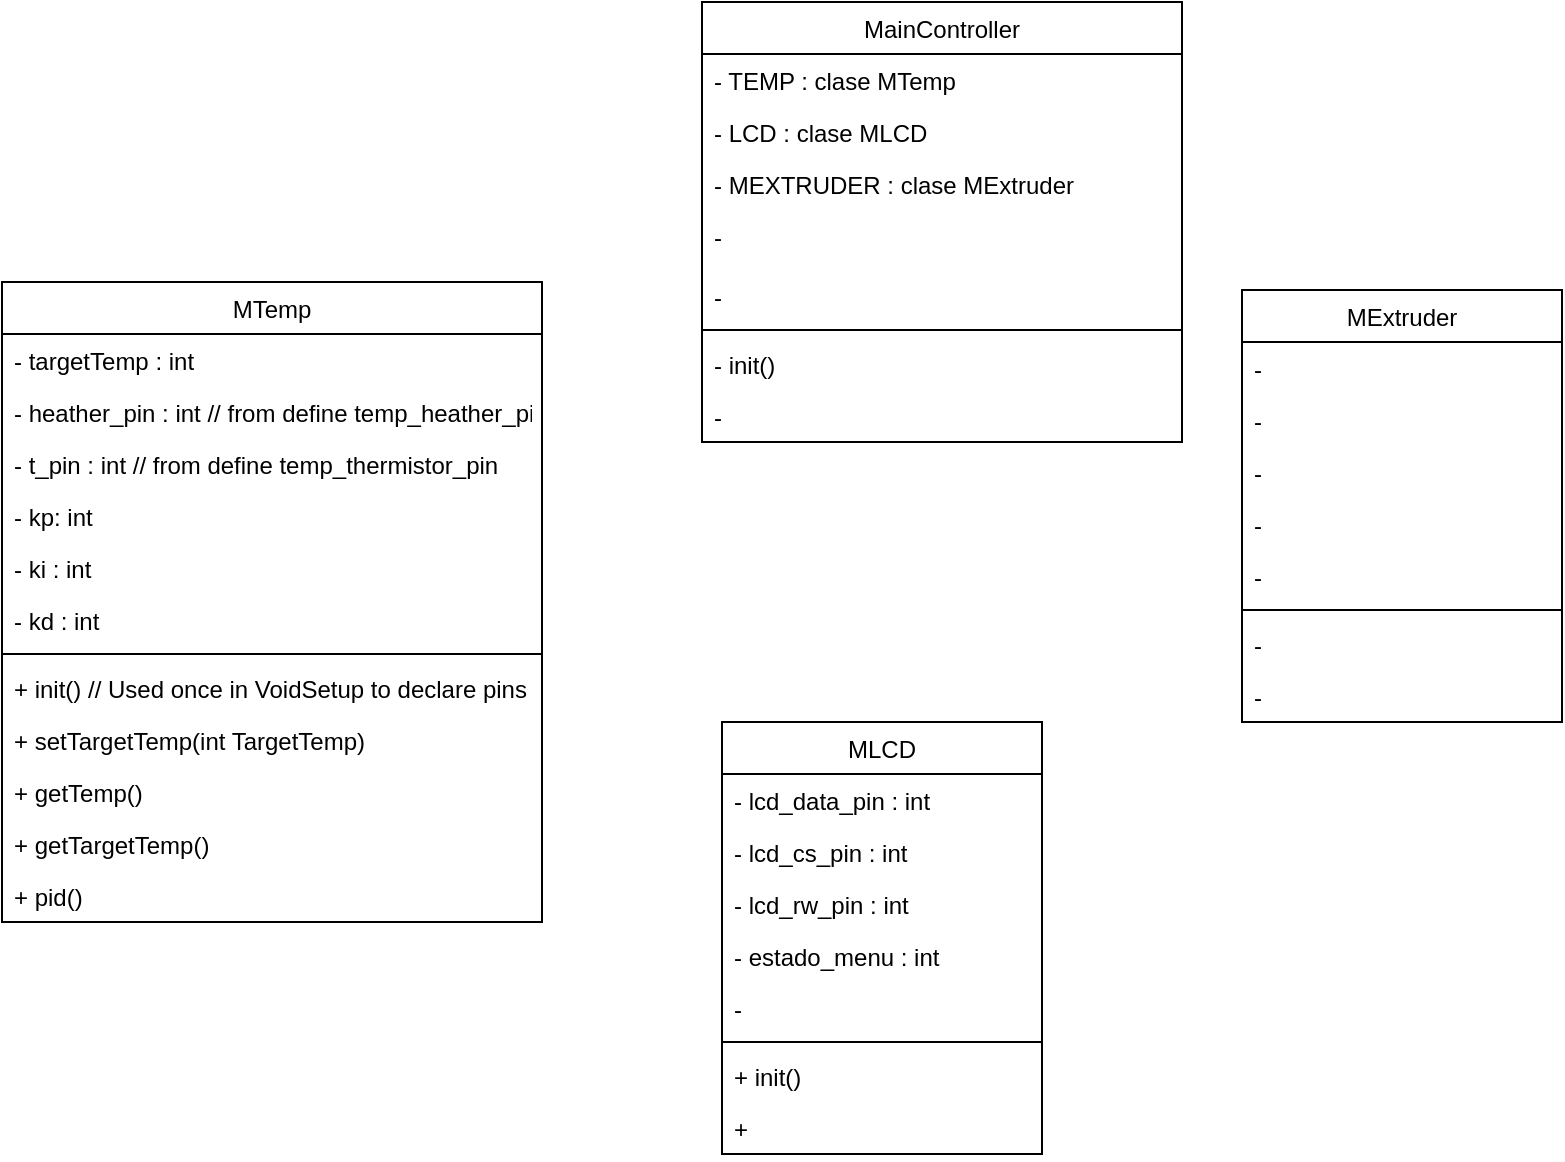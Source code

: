 <mxfile version="28.2.5">
  <diagram id="C5RBs43oDa-KdzZeNtuy" name="Page-1">
    <mxGraphModel dx="1848" dy="643" grid="1" gridSize="10" guides="1" tooltips="1" connect="1" arrows="1" fold="1" page="1" pageScale="1" pageWidth="827" pageHeight="1169" math="0" shadow="0">
      <root>
        <mxCell id="WIyWlLk6GJQsqaUBKTNV-0" />
        <mxCell id="WIyWlLk6GJQsqaUBKTNV-1" parent="WIyWlLk6GJQsqaUBKTNV-0" />
        <mxCell id="zkfFHV4jXpPFQw0GAbJ--17" value="MLCD" style="swimlane;fontStyle=0;align=center;verticalAlign=top;childLayout=stackLayout;horizontal=1;startSize=26;horizontalStack=0;resizeParent=1;resizeLast=0;collapsible=1;marginBottom=0;rounded=0;shadow=0;strokeWidth=1;" parent="WIyWlLk6GJQsqaUBKTNV-1" vertex="1">
          <mxGeometry x="350" y="400" width="160" height="216" as="geometry">
            <mxRectangle x="550" y="140" width="160" height="26" as="alternateBounds" />
          </mxGeometry>
        </mxCell>
        <mxCell id="zkfFHV4jXpPFQw0GAbJ--18" value="- lcd_data_pin : int " style="text;align=left;verticalAlign=top;spacingLeft=4;spacingRight=4;overflow=hidden;rotatable=0;points=[[0,0.5],[1,0.5]];portConstraint=eastwest;" parent="zkfFHV4jXpPFQw0GAbJ--17" vertex="1">
          <mxGeometry y="26" width="160" height="26" as="geometry" />
        </mxCell>
        <mxCell id="zkfFHV4jXpPFQw0GAbJ--19" value="- lcd_cs_pin : int" style="text;align=left;verticalAlign=top;spacingLeft=4;spacingRight=4;overflow=hidden;rotatable=0;points=[[0,0.5],[1,0.5]];portConstraint=eastwest;rounded=0;shadow=0;html=0;" parent="zkfFHV4jXpPFQw0GAbJ--17" vertex="1">
          <mxGeometry y="52" width="160" height="26" as="geometry" />
        </mxCell>
        <mxCell id="zkfFHV4jXpPFQw0GAbJ--20" value="- lcd_rw_pin : int" style="text;align=left;verticalAlign=top;spacingLeft=4;spacingRight=4;overflow=hidden;rotatable=0;points=[[0,0.5],[1,0.5]];portConstraint=eastwest;rounded=0;shadow=0;html=0;" parent="zkfFHV4jXpPFQw0GAbJ--17" vertex="1">
          <mxGeometry y="78" width="160" height="26" as="geometry" />
        </mxCell>
        <mxCell id="zkfFHV4jXpPFQw0GAbJ--21" value="- estado_menu : int" style="text;align=left;verticalAlign=top;spacingLeft=4;spacingRight=4;overflow=hidden;rotatable=0;points=[[0,0.5],[1,0.5]];portConstraint=eastwest;rounded=0;shadow=0;html=0;" parent="zkfFHV4jXpPFQw0GAbJ--17" vertex="1">
          <mxGeometry y="104" width="160" height="26" as="geometry" />
        </mxCell>
        <mxCell id="zkfFHV4jXpPFQw0GAbJ--22" value="- " style="text;align=left;verticalAlign=top;spacingLeft=4;spacingRight=4;overflow=hidden;rotatable=0;points=[[0,0.5],[1,0.5]];portConstraint=eastwest;rounded=0;shadow=0;html=0;" parent="zkfFHV4jXpPFQw0GAbJ--17" vertex="1">
          <mxGeometry y="130" width="160" height="26" as="geometry" />
        </mxCell>
        <mxCell id="zkfFHV4jXpPFQw0GAbJ--23" value="" style="line;html=1;strokeWidth=1;align=left;verticalAlign=middle;spacingTop=-1;spacingLeft=3;spacingRight=3;rotatable=0;labelPosition=right;points=[];portConstraint=eastwest;" parent="zkfFHV4jXpPFQw0GAbJ--17" vertex="1">
          <mxGeometry y="156" width="160" height="8" as="geometry" />
        </mxCell>
        <mxCell id="zkfFHV4jXpPFQw0GAbJ--24" value="+ init()" style="text;align=left;verticalAlign=top;spacingLeft=4;spacingRight=4;overflow=hidden;rotatable=0;points=[[0,0.5],[1,0.5]];portConstraint=eastwest;" parent="zkfFHV4jXpPFQw0GAbJ--17" vertex="1">
          <mxGeometry y="164" width="160" height="26" as="geometry" />
        </mxCell>
        <mxCell id="zkfFHV4jXpPFQw0GAbJ--25" value="+" style="text;align=left;verticalAlign=top;spacingLeft=4;spacingRight=4;overflow=hidden;rotatable=0;points=[[0,0.5],[1,0.5]];portConstraint=eastwest;" parent="zkfFHV4jXpPFQw0GAbJ--17" vertex="1">
          <mxGeometry y="190" width="160" height="26" as="geometry" />
        </mxCell>
        <mxCell id="NkxaIcWHr3rc7VMlB6Fg-0" value="MTemp" style="swimlane;fontStyle=0;align=center;verticalAlign=top;childLayout=stackLayout;horizontal=1;startSize=26;horizontalStack=0;resizeParent=1;resizeLast=0;collapsible=1;marginBottom=0;rounded=0;shadow=0;strokeWidth=1;" parent="WIyWlLk6GJQsqaUBKTNV-1" vertex="1">
          <mxGeometry x="-10" y="180" width="270" height="320" as="geometry">
            <mxRectangle x="550" y="140" width="160" height="26" as="alternateBounds" />
          </mxGeometry>
        </mxCell>
        <mxCell id="NkxaIcWHr3rc7VMlB6Fg-1" value="- targetTemp : int" style="text;align=left;verticalAlign=top;spacingLeft=4;spacingRight=4;overflow=hidden;rotatable=0;points=[[0,0.5],[1,0.5]];portConstraint=eastwest;" parent="NkxaIcWHr3rc7VMlB6Fg-0" vertex="1">
          <mxGeometry y="26" width="270" height="26" as="geometry" />
        </mxCell>
        <mxCell id="NkxaIcWHr3rc7VMlB6Fg-2" value="- heather_pin : int // from define temp_heather_pin" style="text;align=left;verticalAlign=top;spacingLeft=4;spacingRight=4;overflow=hidden;rotatable=0;points=[[0,0.5],[1,0.5]];portConstraint=eastwest;rounded=0;shadow=0;html=0;" parent="NkxaIcWHr3rc7VMlB6Fg-0" vertex="1">
          <mxGeometry y="52" width="270" height="26" as="geometry" />
        </mxCell>
        <mxCell id="NkxaIcWHr3rc7VMlB6Fg-3" value="- t_pin : int // from define temp_thermistor_pin " style="text;align=left;verticalAlign=top;spacingLeft=4;spacingRight=4;overflow=hidden;rotatable=0;points=[[0,0.5],[1,0.5]];portConstraint=eastwest;rounded=0;shadow=0;html=0;" parent="NkxaIcWHr3rc7VMlB6Fg-0" vertex="1">
          <mxGeometry y="78" width="270" height="26" as="geometry" />
        </mxCell>
        <mxCell id="NkxaIcWHr3rc7VMlB6Fg-4" value="- kp: int" style="text;align=left;verticalAlign=top;spacingLeft=4;spacingRight=4;overflow=hidden;rotatable=0;points=[[0,0.5],[1,0.5]];portConstraint=eastwest;rounded=0;shadow=0;html=0;" parent="NkxaIcWHr3rc7VMlB6Fg-0" vertex="1">
          <mxGeometry y="104" width="270" height="26" as="geometry" />
        </mxCell>
        <mxCell id="NkxaIcWHr3rc7VMlB6Fg-5" value="- ki : int" style="text;align=left;verticalAlign=top;spacingLeft=4;spacingRight=4;overflow=hidden;rotatable=0;points=[[0,0.5],[1,0.5]];portConstraint=eastwest;rounded=0;shadow=0;html=0;" parent="NkxaIcWHr3rc7VMlB6Fg-0" vertex="1">
          <mxGeometry y="130" width="270" height="26" as="geometry" />
        </mxCell>
        <mxCell id="NkxaIcWHr3rc7VMlB6Fg-29" value="- kd : int" style="text;align=left;verticalAlign=top;spacingLeft=4;spacingRight=4;overflow=hidden;rotatable=0;points=[[0,0.5],[1,0.5]];portConstraint=eastwest;rounded=0;shadow=0;html=0;" parent="NkxaIcWHr3rc7VMlB6Fg-0" vertex="1">
          <mxGeometry y="156" width="270" height="26" as="geometry" />
        </mxCell>
        <mxCell id="NkxaIcWHr3rc7VMlB6Fg-6" value="" style="line;html=1;strokeWidth=1;align=left;verticalAlign=middle;spacingTop=-1;spacingLeft=3;spacingRight=3;rotatable=0;labelPosition=right;points=[];portConstraint=eastwest;" parent="NkxaIcWHr3rc7VMlB6Fg-0" vertex="1">
          <mxGeometry y="182" width="270" height="8" as="geometry" />
        </mxCell>
        <mxCell id="NkxaIcWHr3rc7VMlB6Fg-27" value="+ init() // Used once in VoidSetup to declare pins" style="text;align=left;verticalAlign=top;spacingLeft=4;spacingRight=4;overflow=hidden;rotatable=0;points=[[0,0.5],[1,0.5]];portConstraint=eastwest;" parent="NkxaIcWHr3rc7VMlB6Fg-0" vertex="1">
          <mxGeometry y="190" width="270" height="26" as="geometry" />
        </mxCell>
        <mxCell id="NkxaIcWHr3rc7VMlB6Fg-7" value="+ setTargetTemp(int TargetTemp)" style="text;align=left;verticalAlign=top;spacingLeft=4;spacingRight=4;overflow=hidden;rotatable=0;points=[[0,0.5],[1,0.5]];portConstraint=eastwest;" parent="NkxaIcWHr3rc7VMlB6Fg-0" vertex="1">
          <mxGeometry y="216" width="270" height="26" as="geometry" />
        </mxCell>
        <mxCell id="NkxaIcWHr3rc7VMlB6Fg-8" value="+ getTemp()" style="text;align=left;verticalAlign=top;spacingLeft=4;spacingRight=4;overflow=hidden;rotatable=0;points=[[0,0.5],[1,0.5]];portConstraint=eastwest;" parent="NkxaIcWHr3rc7VMlB6Fg-0" vertex="1">
          <mxGeometry y="242" width="270" height="26" as="geometry" />
        </mxCell>
        <mxCell id="NkxaIcWHr3rc7VMlB6Fg-31" value="+ getTargetTemp()" style="text;align=left;verticalAlign=top;spacingLeft=4;spacingRight=4;overflow=hidden;rotatable=0;points=[[0,0.5],[1,0.5]];portConstraint=eastwest;" parent="NkxaIcWHr3rc7VMlB6Fg-0" vertex="1">
          <mxGeometry y="268" width="270" height="26" as="geometry" />
        </mxCell>
        <mxCell id="NkxaIcWHr3rc7VMlB6Fg-28" value="+ pid()" style="text;align=left;verticalAlign=top;spacingLeft=4;spacingRight=4;overflow=hidden;rotatable=0;points=[[0,0.5],[1,0.5]];portConstraint=eastwest;" parent="NkxaIcWHr3rc7VMlB6Fg-0" vertex="1">
          <mxGeometry y="294" width="270" height="26" as="geometry" />
        </mxCell>
        <mxCell id="NkxaIcWHr3rc7VMlB6Fg-9" value="MExtruder" style="swimlane;fontStyle=0;align=center;verticalAlign=top;childLayout=stackLayout;horizontal=1;startSize=26;horizontalStack=0;resizeParent=1;resizeLast=0;collapsible=1;marginBottom=0;rounded=0;shadow=0;strokeWidth=1;" parent="WIyWlLk6GJQsqaUBKTNV-1" vertex="1">
          <mxGeometry x="610" y="184" width="160" height="216" as="geometry">
            <mxRectangle x="550" y="140" width="160" height="26" as="alternateBounds" />
          </mxGeometry>
        </mxCell>
        <mxCell id="NkxaIcWHr3rc7VMlB6Fg-10" value="-" style="text;align=left;verticalAlign=top;spacingLeft=4;spacingRight=4;overflow=hidden;rotatable=0;points=[[0,0.5],[1,0.5]];portConstraint=eastwest;" parent="NkxaIcWHr3rc7VMlB6Fg-9" vertex="1">
          <mxGeometry y="26" width="160" height="26" as="geometry" />
        </mxCell>
        <mxCell id="NkxaIcWHr3rc7VMlB6Fg-11" value="-" style="text;align=left;verticalAlign=top;spacingLeft=4;spacingRight=4;overflow=hidden;rotatable=0;points=[[0,0.5],[1,0.5]];portConstraint=eastwest;rounded=0;shadow=0;html=0;" parent="NkxaIcWHr3rc7VMlB6Fg-9" vertex="1">
          <mxGeometry y="52" width="160" height="26" as="geometry" />
        </mxCell>
        <mxCell id="NkxaIcWHr3rc7VMlB6Fg-12" value="-" style="text;align=left;verticalAlign=top;spacingLeft=4;spacingRight=4;overflow=hidden;rotatable=0;points=[[0,0.5],[1,0.5]];portConstraint=eastwest;rounded=0;shadow=0;html=0;" parent="NkxaIcWHr3rc7VMlB6Fg-9" vertex="1">
          <mxGeometry y="78" width="160" height="26" as="geometry" />
        </mxCell>
        <mxCell id="NkxaIcWHr3rc7VMlB6Fg-13" value="-" style="text;align=left;verticalAlign=top;spacingLeft=4;spacingRight=4;overflow=hidden;rotatable=0;points=[[0,0.5],[1,0.5]];portConstraint=eastwest;rounded=0;shadow=0;html=0;" parent="NkxaIcWHr3rc7VMlB6Fg-9" vertex="1">
          <mxGeometry y="104" width="160" height="26" as="geometry" />
        </mxCell>
        <mxCell id="NkxaIcWHr3rc7VMlB6Fg-14" value="-" style="text;align=left;verticalAlign=top;spacingLeft=4;spacingRight=4;overflow=hidden;rotatable=0;points=[[0,0.5],[1,0.5]];portConstraint=eastwest;rounded=0;shadow=0;html=0;" parent="NkxaIcWHr3rc7VMlB6Fg-9" vertex="1">
          <mxGeometry y="130" width="160" height="26" as="geometry" />
        </mxCell>
        <mxCell id="NkxaIcWHr3rc7VMlB6Fg-15" value="" style="line;html=1;strokeWidth=1;align=left;verticalAlign=middle;spacingTop=-1;spacingLeft=3;spacingRight=3;rotatable=0;labelPosition=right;points=[];portConstraint=eastwest;" parent="NkxaIcWHr3rc7VMlB6Fg-9" vertex="1">
          <mxGeometry y="156" width="160" height="8" as="geometry" />
        </mxCell>
        <mxCell id="NkxaIcWHr3rc7VMlB6Fg-16" value="-" style="text;align=left;verticalAlign=top;spacingLeft=4;spacingRight=4;overflow=hidden;rotatable=0;points=[[0,0.5],[1,0.5]];portConstraint=eastwest;" parent="NkxaIcWHr3rc7VMlB6Fg-9" vertex="1">
          <mxGeometry y="164" width="160" height="26" as="geometry" />
        </mxCell>
        <mxCell id="NkxaIcWHr3rc7VMlB6Fg-17" value="-" style="text;align=left;verticalAlign=top;spacingLeft=4;spacingRight=4;overflow=hidden;rotatable=0;points=[[0,0.5],[1,0.5]];portConstraint=eastwest;" parent="NkxaIcWHr3rc7VMlB6Fg-9" vertex="1">
          <mxGeometry y="190" width="160" height="26" as="geometry" />
        </mxCell>
        <mxCell id="NkxaIcWHr3rc7VMlB6Fg-32" value="MainController" style="swimlane;fontStyle=0;align=center;verticalAlign=top;childLayout=stackLayout;horizontal=1;startSize=26;horizontalStack=0;resizeParent=1;resizeLast=0;collapsible=1;marginBottom=0;rounded=0;shadow=0;strokeWidth=1;" parent="WIyWlLk6GJQsqaUBKTNV-1" vertex="1">
          <mxGeometry x="340" y="40" width="240" height="220" as="geometry">
            <mxRectangle x="550" y="140" width="160" height="26" as="alternateBounds" />
          </mxGeometry>
        </mxCell>
        <mxCell id="NkxaIcWHr3rc7VMlB6Fg-34" value="- TEMP : clase MTemp" style="text;align=left;verticalAlign=top;spacingLeft=4;spacingRight=4;overflow=hidden;rotatable=0;points=[[0,0.5],[1,0.5]];portConstraint=eastwest;rounded=0;shadow=0;html=0;" parent="NkxaIcWHr3rc7VMlB6Fg-32" vertex="1">
          <mxGeometry y="26" width="240" height="26" as="geometry" />
        </mxCell>
        <mxCell id="NkxaIcWHr3rc7VMlB6Fg-33" value="- LCD : clase MLCD" style="text;align=left;verticalAlign=top;spacingLeft=4;spacingRight=4;overflow=hidden;rotatable=0;points=[[0,0.5],[1,0.5]];portConstraint=eastwest;" parent="NkxaIcWHr3rc7VMlB6Fg-32" vertex="1">
          <mxGeometry y="52" width="240" height="26" as="geometry" />
        </mxCell>
        <mxCell id="NkxaIcWHr3rc7VMlB6Fg-35" value="- MEXTRUDER : clase MExtruder" style="text;align=left;verticalAlign=top;spacingLeft=4;spacingRight=4;overflow=hidden;rotatable=0;points=[[0,0.5],[1,0.5]];portConstraint=eastwest;rounded=0;shadow=0;html=0;" parent="NkxaIcWHr3rc7VMlB6Fg-32" vertex="1">
          <mxGeometry y="78" width="240" height="26" as="geometry" />
        </mxCell>
        <mxCell id="NkxaIcWHr3rc7VMlB6Fg-36" value="-" style="text;align=left;verticalAlign=top;spacingLeft=4;spacingRight=4;overflow=hidden;rotatable=0;points=[[0,0.5],[1,0.5]];portConstraint=eastwest;rounded=0;shadow=0;html=0;" parent="NkxaIcWHr3rc7VMlB6Fg-32" vertex="1">
          <mxGeometry y="104" width="240" height="30" as="geometry" />
        </mxCell>
        <mxCell id="NkxaIcWHr3rc7VMlB6Fg-37" value="-" style="text;align=left;verticalAlign=top;spacingLeft=4;spacingRight=4;overflow=hidden;rotatable=0;points=[[0,0.5],[1,0.5]];portConstraint=eastwest;rounded=0;shadow=0;html=0;" parent="NkxaIcWHr3rc7VMlB6Fg-32" vertex="1">
          <mxGeometry y="134" width="240" height="26" as="geometry" />
        </mxCell>
        <mxCell id="NkxaIcWHr3rc7VMlB6Fg-38" value="" style="line;html=1;strokeWidth=1;align=left;verticalAlign=middle;spacingTop=-1;spacingLeft=3;spacingRight=3;rotatable=0;labelPosition=right;points=[];portConstraint=eastwest;" parent="NkxaIcWHr3rc7VMlB6Fg-32" vertex="1">
          <mxGeometry y="160" width="240" height="8" as="geometry" />
        </mxCell>
        <mxCell id="NkxaIcWHr3rc7VMlB6Fg-39" value="- init() " style="text;align=left;verticalAlign=top;spacingLeft=4;spacingRight=4;overflow=hidden;rotatable=0;points=[[0,0.5],[1,0.5]];portConstraint=eastwest;" parent="NkxaIcWHr3rc7VMlB6Fg-32" vertex="1">
          <mxGeometry y="168" width="240" height="26" as="geometry" />
        </mxCell>
        <mxCell id="NkxaIcWHr3rc7VMlB6Fg-40" value="-" style="text;align=left;verticalAlign=top;spacingLeft=4;spacingRight=4;overflow=hidden;rotatable=0;points=[[0,0.5],[1,0.5]];portConstraint=eastwest;" parent="NkxaIcWHr3rc7VMlB6Fg-32" vertex="1">
          <mxGeometry y="194" width="240" height="26" as="geometry" />
        </mxCell>
      </root>
    </mxGraphModel>
  </diagram>
</mxfile>
